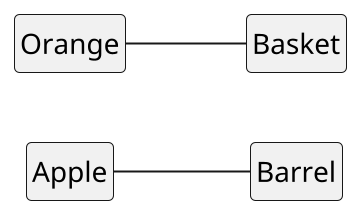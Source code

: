 @startuml
'fig_1'
left to right direction
skinparam monochrome true
skinparam handwritten false
hide class circle
skinparam shadowing false
hide members

scale 2

class Apple {}
class Barrel {}
Apple -- Barrel

class Orange {}
class Basket {}
Orange -- Basket

@enduml
